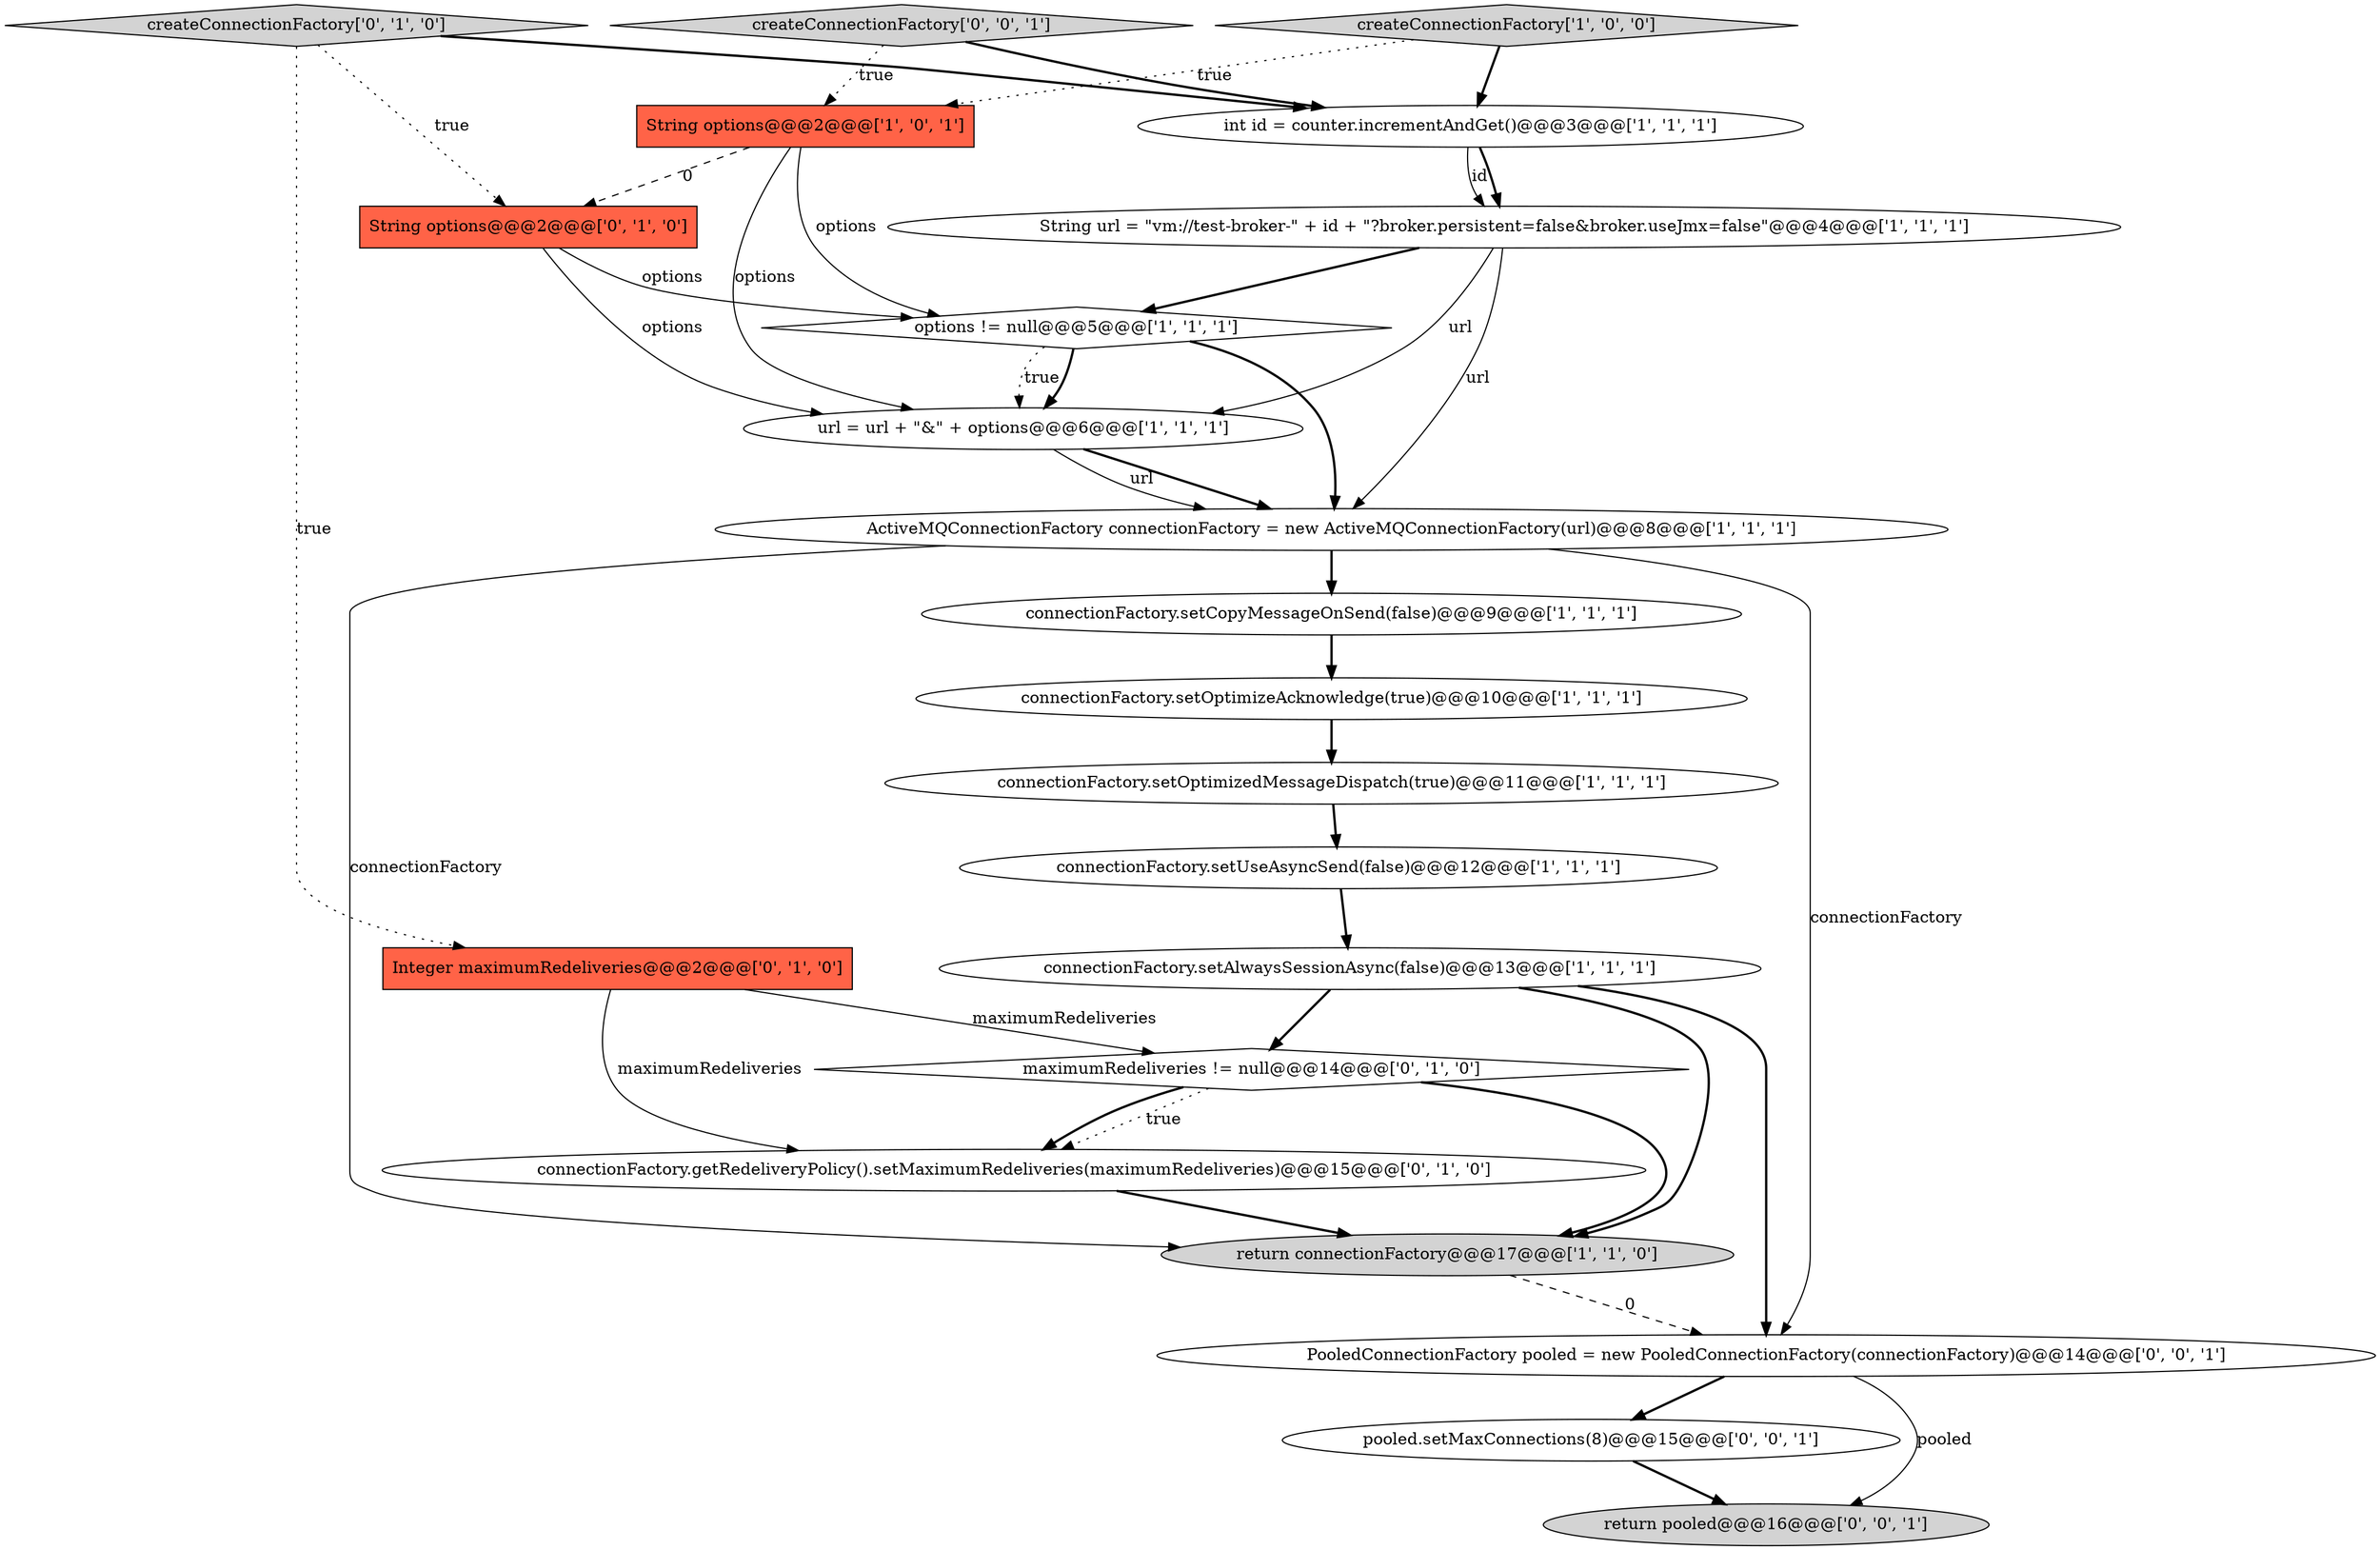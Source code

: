 digraph {
3 [style = filled, label = "options != null@@@5@@@['1', '1', '1']", fillcolor = white, shape = diamond image = "AAA0AAABBB1BBB"];
7 [style = filled, label = "connectionFactory.setUseAsyncSend(false)@@@12@@@['1', '1', '1']", fillcolor = white, shape = ellipse image = "AAA0AAABBB1BBB"];
11 [style = filled, label = "String options@@@2@@@['1', '0', '1']", fillcolor = tomato, shape = box image = "AAA0AAABBB1BBB"];
12 [style = filled, label = "connectionFactory.setOptimizeAcknowledge(true)@@@10@@@['1', '1', '1']", fillcolor = white, shape = ellipse image = "AAA0AAABBB1BBB"];
2 [style = filled, label = "String url = \"vm://test-broker-\" + id + \"?broker.persistent=false&broker.useJmx=false\"@@@4@@@['1', '1', '1']", fillcolor = white, shape = ellipse image = "AAA0AAABBB1BBB"];
5 [style = filled, label = "connectionFactory.setCopyMessageOnSend(false)@@@9@@@['1', '1', '1']", fillcolor = white, shape = ellipse image = "AAA0AAABBB1BBB"];
16 [style = filled, label = "connectionFactory.getRedeliveryPolicy().setMaximumRedeliveries(maximumRedeliveries)@@@15@@@['0', '1', '0']", fillcolor = white, shape = ellipse image = "AAA1AAABBB2BBB"];
10 [style = filled, label = "return connectionFactory@@@17@@@['1', '1', '0']", fillcolor = lightgray, shape = ellipse image = "AAA0AAABBB1BBB"];
21 [style = filled, label = "PooledConnectionFactory pooled = new PooledConnectionFactory(connectionFactory)@@@14@@@['0', '0', '1']", fillcolor = white, shape = ellipse image = "AAA0AAABBB3BBB"];
4 [style = filled, label = "ActiveMQConnectionFactory connectionFactory = new ActiveMQConnectionFactory(url)@@@8@@@['1', '1', '1']", fillcolor = white, shape = ellipse image = "AAA0AAABBB1BBB"];
13 [style = filled, label = "maximumRedeliveries != null@@@14@@@['0', '1', '0']", fillcolor = white, shape = diamond image = "AAA1AAABBB2BBB"];
14 [style = filled, label = "createConnectionFactory['0', '1', '0']", fillcolor = lightgray, shape = diamond image = "AAA0AAABBB2BBB"];
18 [style = filled, label = "createConnectionFactory['0', '0', '1']", fillcolor = lightgray, shape = diamond image = "AAA0AAABBB3BBB"];
1 [style = filled, label = "url = url + \"&\" + options@@@6@@@['1', '1', '1']", fillcolor = white, shape = ellipse image = "AAA0AAABBB1BBB"];
17 [style = filled, label = "String options@@@2@@@['0', '1', '0']", fillcolor = tomato, shape = box image = "AAA1AAABBB2BBB"];
20 [style = filled, label = "pooled.setMaxConnections(8)@@@15@@@['0', '0', '1']", fillcolor = white, shape = ellipse image = "AAA0AAABBB3BBB"];
8 [style = filled, label = "createConnectionFactory['1', '0', '0']", fillcolor = lightgray, shape = diamond image = "AAA0AAABBB1BBB"];
6 [style = filled, label = "connectionFactory.setAlwaysSessionAsync(false)@@@13@@@['1', '1', '1']", fillcolor = white, shape = ellipse image = "AAA0AAABBB1BBB"];
9 [style = filled, label = "connectionFactory.setOptimizedMessageDispatch(true)@@@11@@@['1', '1', '1']", fillcolor = white, shape = ellipse image = "AAA0AAABBB1BBB"];
15 [style = filled, label = "Integer maximumRedeliveries@@@2@@@['0', '1', '0']", fillcolor = tomato, shape = box image = "AAA0AAABBB2BBB"];
0 [style = filled, label = "int id = counter.incrementAndGet()@@@3@@@['1', '1', '1']", fillcolor = white, shape = ellipse image = "AAA0AAABBB1BBB"];
19 [style = filled, label = "return pooled@@@16@@@['0', '0', '1']", fillcolor = lightgray, shape = ellipse image = "AAA0AAABBB3BBB"];
8->11 [style = dotted, label="true"];
0->2 [style = solid, label="id"];
11->1 [style = solid, label="options"];
8->0 [style = bold, label=""];
3->1 [style = dotted, label="true"];
17->3 [style = solid, label="options"];
4->5 [style = bold, label=""];
7->6 [style = bold, label=""];
10->21 [style = dashed, label="0"];
13->16 [style = dotted, label="true"];
2->4 [style = solid, label="url"];
6->13 [style = bold, label=""];
14->0 [style = bold, label=""];
11->17 [style = dashed, label="0"];
16->10 [style = bold, label=""];
4->21 [style = solid, label="connectionFactory"];
3->1 [style = bold, label=""];
15->13 [style = solid, label="maximumRedeliveries"];
20->19 [style = bold, label=""];
2->3 [style = bold, label=""];
6->10 [style = bold, label=""];
18->11 [style = dotted, label="true"];
12->9 [style = bold, label=""];
6->21 [style = bold, label=""];
15->16 [style = solid, label="maximumRedeliveries"];
21->20 [style = bold, label=""];
14->15 [style = dotted, label="true"];
17->1 [style = solid, label="options"];
13->16 [style = bold, label=""];
1->4 [style = bold, label=""];
21->19 [style = solid, label="pooled"];
5->12 [style = bold, label=""];
1->4 [style = solid, label="url"];
4->10 [style = solid, label="connectionFactory"];
0->2 [style = bold, label=""];
13->10 [style = bold, label=""];
11->3 [style = solid, label="options"];
3->4 [style = bold, label=""];
2->1 [style = solid, label="url"];
18->0 [style = bold, label=""];
14->17 [style = dotted, label="true"];
9->7 [style = bold, label=""];
}
